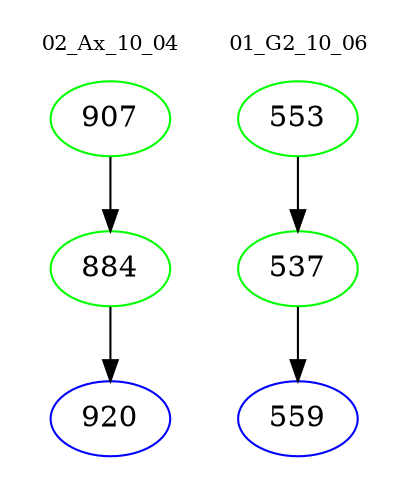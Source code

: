 digraph{
subgraph cluster_0 {
color = white
label = "02_Ax_10_04";
fontsize=10;
T0_907 [label="907", color="green"]
T0_907 -> T0_884 [color="black"]
T0_884 [label="884", color="green"]
T0_884 -> T0_920 [color="black"]
T0_920 [label="920", color="blue"]
}
subgraph cluster_1 {
color = white
label = "01_G2_10_06";
fontsize=10;
T1_553 [label="553", color="green"]
T1_553 -> T1_537 [color="black"]
T1_537 [label="537", color="green"]
T1_537 -> T1_559 [color="black"]
T1_559 [label="559", color="blue"]
}
}

